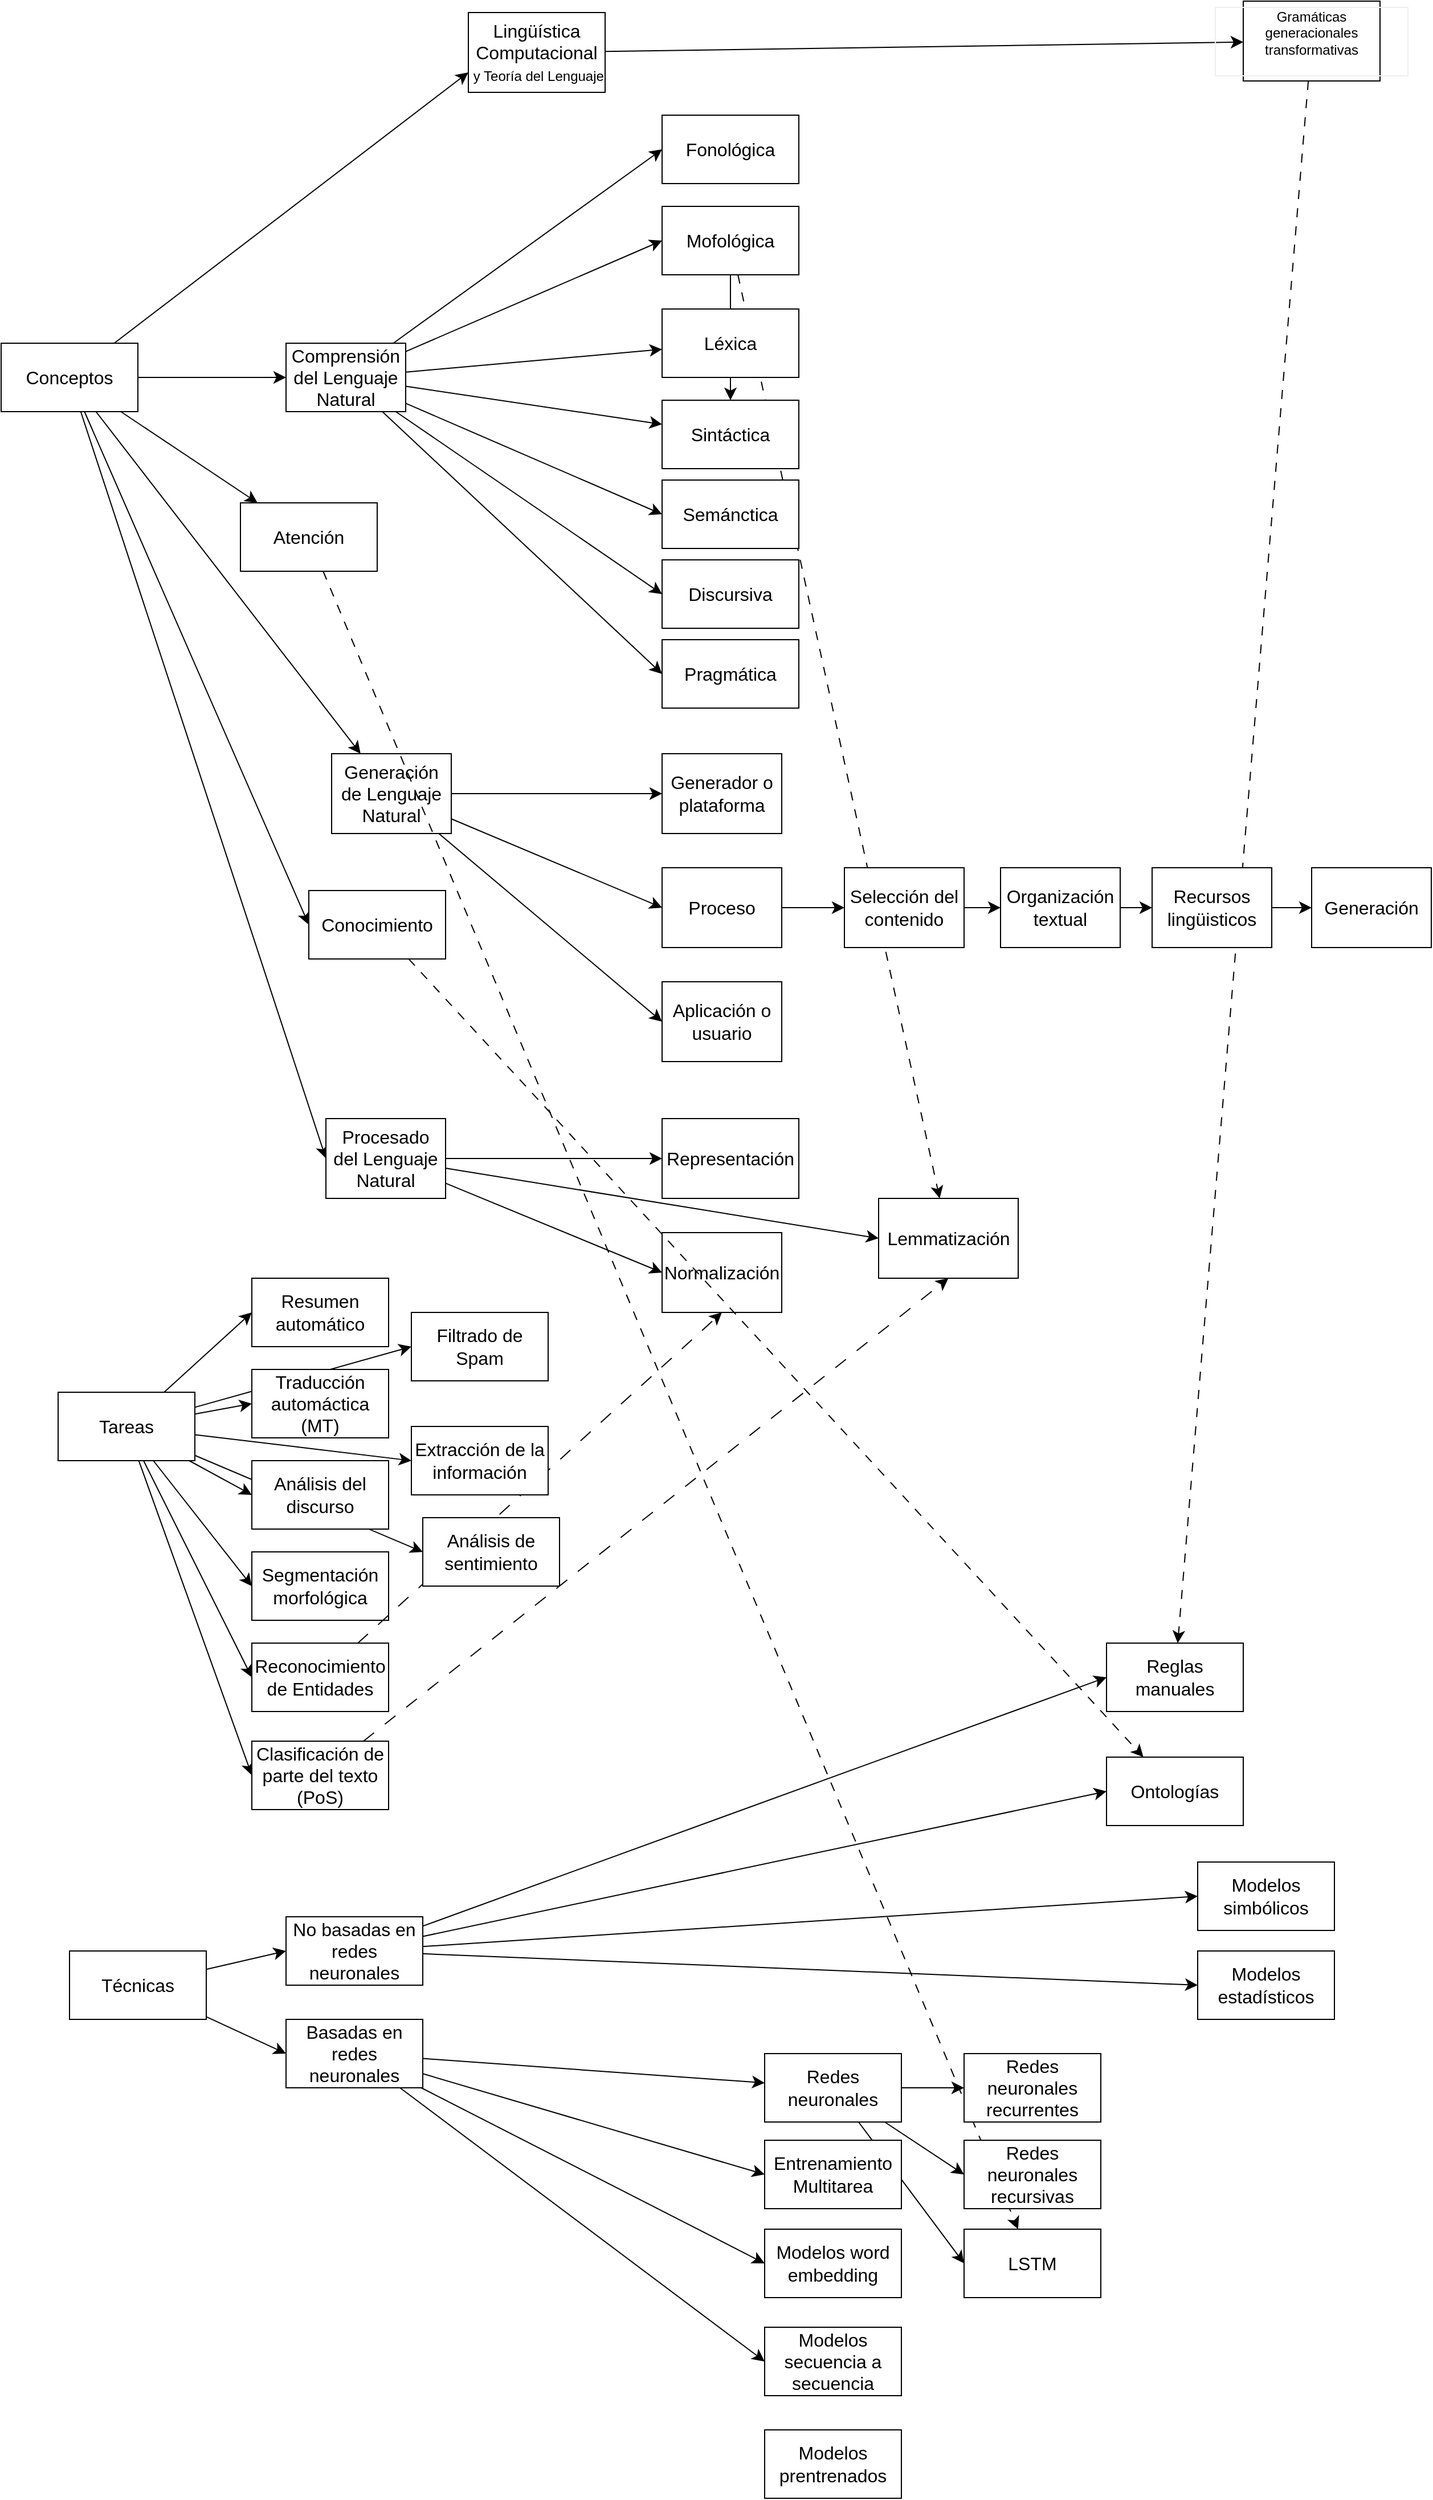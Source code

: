 <mxfile version="22.1.5" type="github">
  <diagram name="Page-1" id="9c096ad6-e400-ecc8-3e38-643d2caac077">
    <mxGraphModel dx="3340" dy="2090" grid="1" gridSize="10" guides="1" tooltips="1" connect="1" arrows="1" fold="1" page="1" pageScale="1.5" pageWidth="1169" pageHeight="826" background="none" math="0" shadow="0">
      <root>
        <mxCell id="0" style=";html=1;" />
        <mxCell id="1" style=";html=1;" parent="0" />
        <mxCell id="elKcDjaM6ndcCfI4mq5Y-19" style="edgeStyle=none;curved=1;rounded=0;orthogonalLoop=1;jettySize=auto;html=1;entryX=0;entryY=0.75;entryDx=0;entryDy=0;fontSize=12;startSize=8;endSize=8;" edge="1" parent="1" source="elKcDjaM6ndcCfI4mq5Y-17" target="elKcDjaM6ndcCfI4mq5Y-18">
          <mxGeometry relative="1" as="geometry" />
        </mxCell>
        <mxCell id="elKcDjaM6ndcCfI4mq5Y-44" style="edgeStyle=none;curved=1;rounded=0;orthogonalLoop=1;jettySize=auto;html=1;fontSize=12;startSize=8;endSize=8;" edge="1" parent="1" source="elKcDjaM6ndcCfI4mq5Y-17" target="elKcDjaM6ndcCfI4mq5Y-28">
          <mxGeometry relative="1" as="geometry" />
        </mxCell>
        <mxCell id="elKcDjaM6ndcCfI4mq5Y-46" style="edgeStyle=none;curved=1;rounded=0;orthogonalLoop=1;jettySize=auto;html=1;fontSize=12;startSize=8;endSize=8;" edge="1" parent="1" source="elKcDjaM6ndcCfI4mq5Y-17" target="elKcDjaM6ndcCfI4mq5Y-45">
          <mxGeometry relative="1" as="geometry" />
        </mxCell>
        <mxCell id="elKcDjaM6ndcCfI4mq5Y-64" style="edgeStyle=none;curved=1;rounded=0;orthogonalLoop=1;jettySize=auto;html=1;entryX=0;entryY=0.5;entryDx=0;entryDy=0;fontSize=12;startSize=8;endSize=8;" edge="1" parent="1" source="elKcDjaM6ndcCfI4mq5Y-17" target="elKcDjaM6ndcCfI4mq5Y-61">
          <mxGeometry relative="1" as="geometry" />
        </mxCell>
        <mxCell id="elKcDjaM6ndcCfI4mq5Y-116" style="edgeStyle=none;curved=1;rounded=0;orthogonalLoop=1;jettySize=auto;html=1;fontSize=12;startSize=8;endSize=8;" edge="1" parent="1" source="elKcDjaM6ndcCfI4mq5Y-17" target="elKcDjaM6ndcCfI4mq5Y-96">
          <mxGeometry relative="1" as="geometry" />
        </mxCell>
        <mxCell id="elKcDjaM6ndcCfI4mq5Y-118" style="edgeStyle=none;curved=1;rounded=0;orthogonalLoop=1;jettySize=auto;html=1;entryX=0;entryY=0.5;entryDx=0;entryDy=0;fontSize=12;startSize=8;endSize=8;" edge="1" parent="1" source="elKcDjaM6ndcCfI4mq5Y-17" target="elKcDjaM6ndcCfI4mq5Y-97">
          <mxGeometry relative="1" as="geometry" />
        </mxCell>
        <mxCell id="elKcDjaM6ndcCfI4mq5Y-17" value="Conceptos" style="rounded=0;whiteSpace=wrap;html=1;fontSize=16;" vertex="1" parent="1">
          <mxGeometry x="10" y="440" width="120" height="60" as="geometry" />
        </mxCell>
        <mxCell id="elKcDjaM6ndcCfI4mq5Y-43" style="edgeStyle=none;curved=1;rounded=0;orthogonalLoop=1;jettySize=auto;html=1;fontSize=12;startSize=8;endSize=8;" edge="1" parent="1" source="elKcDjaM6ndcCfI4mq5Y-18" target="elKcDjaM6ndcCfI4mq5Y-20">
          <mxGeometry relative="1" as="geometry" />
        </mxCell>
        <mxCell id="elKcDjaM6ndcCfI4mq5Y-18" value="Lingüística Computacional&lt;br style=&quot;border-color: var(--border-color); font-size: 12px;&quot;&gt;&lt;span style=&quot;font-size: 12px;&quot;&gt;&amp;nbsp;y Teoría del Lenguaje&lt;/span&gt;" style="rounded=0;whiteSpace=wrap;html=1;fontSize=16;" vertex="1" parent="1">
          <mxGeometry x="420" y="150" width="120" height="70" as="geometry" />
        </mxCell>
        <mxCell id="elKcDjaM6ndcCfI4mq5Y-127" style="edgeStyle=none;curved=1;rounded=0;orthogonalLoop=1;jettySize=auto;html=1;fontSize=12;startSize=8;endSize=8;dashed=1;dashPattern=8 8;" edge="1" parent="1" source="elKcDjaM6ndcCfI4mq5Y-20" target="elKcDjaM6ndcCfI4mq5Y-102">
          <mxGeometry relative="1" as="geometry" />
        </mxCell>
        <mxCell id="elKcDjaM6ndcCfI4mq5Y-20" value="&lt;table style=&quot;border-color: var(--border-color); font-size: 12px; width: 170.363px; height: 60px; border-collapse: collapse;&quot; border=&quot;1&quot; width=&quot;100%&quot;&gt;&lt;tbody style=&quot;border-color: var(--border-color);&quot;&gt;&lt;tr style=&quot;border-color: var(--border-color);&quot;&gt;&lt;td style=&quot;border-color: var(--border-color);&quot; colspan=&quot;2&quot; align=&quot;center&quot;&gt;Gramáticas&lt;br style=&quot;border-color: var(--border-color);&quot;&gt;generacionales &lt;br&gt;transformativas&lt;br style=&quot;border-color: var(--border-color);&quot;&gt;&lt;br style=&quot;border-color: var(--border-color);&quot;&gt;&lt;/td&gt;&lt;/tr&gt;&lt;/tbody&gt;&lt;/table&gt;" style="rounded=0;html=1;fontSize=16;whiteSpace=wrap;" vertex="1" parent="1">
          <mxGeometry x="1100" y="140" width="120" height="70" as="geometry" />
        </mxCell>
        <mxCell id="elKcDjaM6ndcCfI4mq5Y-21" value="Fonológica" style="rounded=0;whiteSpace=wrap;html=1;fontSize=16;" vertex="1" parent="1">
          <mxGeometry x="590" y="240" width="120" height="60" as="geometry" />
        </mxCell>
        <mxCell id="elKcDjaM6ndcCfI4mq5Y-108" value="" style="edgeStyle=none;curved=1;rounded=0;orthogonalLoop=1;jettySize=auto;html=1;fontSize=12;startSize=8;endSize=8;" edge="1" parent="1" source="elKcDjaM6ndcCfI4mq5Y-22" target="elKcDjaM6ndcCfI4mq5Y-24">
          <mxGeometry relative="1" as="geometry" />
        </mxCell>
        <mxCell id="elKcDjaM6ndcCfI4mq5Y-109" style="edgeStyle=none;curved=1;rounded=0;orthogonalLoop=1;jettySize=auto;html=1;fontSize=12;startSize=8;endSize=8;dashed=1;dashPattern=8 8;" edge="1" parent="1" source="elKcDjaM6ndcCfI4mq5Y-22" target="elKcDjaM6ndcCfI4mq5Y-77">
          <mxGeometry relative="1" as="geometry" />
        </mxCell>
        <mxCell id="elKcDjaM6ndcCfI4mq5Y-22" value="Mofológica" style="rounded=0;whiteSpace=wrap;html=1;fontSize=16;" vertex="1" parent="1">
          <mxGeometry x="590" y="320" width="120" height="60" as="geometry" />
        </mxCell>
        <mxCell id="elKcDjaM6ndcCfI4mq5Y-23" value="Léxica" style="rounded=0;whiteSpace=wrap;html=1;fontSize=16;" vertex="1" parent="1">
          <mxGeometry x="590" y="410" width="120" height="60" as="geometry" />
        </mxCell>
        <mxCell id="elKcDjaM6ndcCfI4mq5Y-24" value="Sintáctica" style="rounded=0;whiteSpace=wrap;html=1;fontSize=16;" vertex="1" parent="1">
          <mxGeometry x="590" y="490" width="120" height="60" as="geometry" />
        </mxCell>
        <mxCell id="elKcDjaM6ndcCfI4mq5Y-25" value="Semánctica" style="rounded=0;whiteSpace=wrap;html=1;fontSize=16;" vertex="1" parent="1">
          <mxGeometry x="590" y="560" width="120" height="60" as="geometry" />
        </mxCell>
        <mxCell id="elKcDjaM6ndcCfI4mq5Y-26" value="Pragmática" style="rounded=0;whiteSpace=wrap;html=1;fontSize=16;" vertex="1" parent="1">
          <mxGeometry x="590" y="700" width="120" height="60" as="geometry" />
        </mxCell>
        <mxCell id="elKcDjaM6ndcCfI4mq5Y-27" value="Discursiva" style="rounded=0;whiteSpace=wrap;html=1;fontSize=16;" vertex="1" parent="1">
          <mxGeometry x="590" y="630" width="120" height="60" as="geometry" />
        </mxCell>
        <mxCell id="elKcDjaM6ndcCfI4mq5Y-32" style="edgeStyle=none;curved=1;rounded=0;orthogonalLoop=1;jettySize=auto;html=1;fontSize=12;startSize=8;endSize=8;" edge="1" parent="1" source="elKcDjaM6ndcCfI4mq5Y-28" target="elKcDjaM6ndcCfI4mq5Y-24">
          <mxGeometry relative="1" as="geometry" />
        </mxCell>
        <mxCell id="elKcDjaM6ndcCfI4mq5Y-37" style="edgeStyle=none;curved=1;rounded=0;orthogonalLoop=1;jettySize=auto;html=1;fontSize=12;startSize=8;endSize=8;" edge="1" parent="1" source="elKcDjaM6ndcCfI4mq5Y-28" target="elKcDjaM6ndcCfI4mq5Y-23">
          <mxGeometry relative="1" as="geometry" />
        </mxCell>
        <mxCell id="elKcDjaM6ndcCfI4mq5Y-38" style="edgeStyle=none;curved=1;rounded=0;orthogonalLoop=1;jettySize=auto;html=1;entryX=0;entryY=0.5;entryDx=0;entryDy=0;fontSize=12;startSize=8;endSize=8;" edge="1" parent="1" source="elKcDjaM6ndcCfI4mq5Y-28" target="elKcDjaM6ndcCfI4mq5Y-22">
          <mxGeometry relative="1" as="geometry" />
        </mxCell>
        <mxCell id="elKcDjaM6ndcCfI4mq5Y-39" style="edgeStyle=none;curved=1;rounded=0;orthogonalLoop=1;jettySize=auto;html=1;entryX=0;entryY=0.5;entryDx=0;entryDy=0;fontSize=12;startSize=8;endSize=8;" edge="1" parent="1" source="elKcDjaM6ndcCfI4mq5Y-28" target="elKcDjaM6ndcCfI4mq5Y-21">
          <mxGeometry relative="1" as="geometry" />
        </mxCell>
        <mxCell id="elKcDjaM6ndcCfI4mq5Y-40" style="edgeStyle=none;curved=1;rounded=0;orthogonalLoop=1;jettySize=auto;html=1;entryX=0;entryY=0.5;entryDx=0;entryDy=0;fontSize=12;startSize=8;endSize=8;" edge="1" parent="1" source="elKcDjaM6ndcCfI4mq5Y-28" target="elKcDjaM6ndcCfI4mq5Y-25">
          <mxGeometry relative="1" as="geometry" />
        </mxCell>
        <mxCell id="elKcDjaM6ndcCfI4mq5Y-41" style="edgeStyle=none;curved=1;rounded=0;orthogonalLoop=1;jettySize=auto;html=1;entryX=0;entryY=0.5;entryDx=0;entryDy=0;fontSize=12;startSize=8;endSize=8;" edge="1" parent="1" source="elKcDjaM6ndcCfI4mq5Y-28" target="elKcDjaM6ndcCfI4mq5Y-27">
          <mxGeometry relative="1" as="geometry" />
        </mxCell>
        <mxCell id="elKcDjaM6ndcCfI4mq5Y-42" style="edgeStyle=none;curved=1;rounded=0;orthogonalLoop=1;jettySize=auto;html=1;entryX=0;entryY=0.5;entryDx=0;entryDy=0;fontSize=12;startSize=8;endSize=8;" edge="1" parent="1" source="elKcDjaM6ndcCfI4mq5Y-28" target="elKcDjaM6ndcCfI4mq5Y-26">
          <mxGeometry relative="1" as="geometry" />
        </mxCell>
        <mxCell id="elKcDjaM6ndcCfI4mq5Y-28" value="Comprensión del Lenguaje Natural" style="rounded=0;whiteSpace=wrap;html=1;fontSize=16;" vertex="1" parent="1">
          <mxGeometry x="260" y="440" width="105" height="60" as="geometry" />
        </mxCell>
        <mxCell id="elKcDjaM6ndcCfI4mq5Y-48" style="edgeStyle=none;curved=1;rounded=0;orthogonalLoop=1;jettySize=auto;html=1;entryX=0;entryY=0.5;entryDx=0;entryDy=0;fontSize=12;startSize=8;endSize=8;" edge="1" parent="1" source="elKcDjaM6ndcCfI4mq5Y-45" target="elKcDjaM6ndcCfI4mq5Y-47">
          <mxGeometry relative="1" as="geometry" />
        </mxCell>
        <mxCell id="elKcDjaM6ndcCfI4mq5Y-50" style="edgeStyle=none;curved=1;rounded=0;orthogonalLoop=1;jettySize=auto;html=1;entryX=0;entryY=0.5;entryDx=0;entryDy=0;fontSize=12;startSize=8;endSize=8;" edge="1" parent="1" source="elKcDjaM6ndcCfI4mq5Y-45" target="elKcDjaM6ndcCfI4mq5Y-49">
          <mxGeometry relative="1" as="geometry" />
        </mxCell>
        <mxCell id="elKcDjaM6ndcCfI4mq5Y-60" style="edgeStyle=none;curved=1;rounded=0;orthogonalLoop=1;jettySize=auto;html=1;entryX=0;entryY=0.5;entryDx=0;entryDy=0;fontSize=12;startSize=8;endSize=8;" edge="1" parent="1" source="elKcDjaM6ndcCfI4mq5Y-45" target="elKcDjaM6ndcCfI4mq5Y-59">
          <mxGeometry relative="1" as="geometry" />
        </mxCell>
        <mxCell id="elKcDjaM6ndcCfI4mq5Y-45" value="Generación de Lenguaje Natural" style="rounded=0;whiteSpace=wrap;html=1;fontSize=16;" vertex="1" parent="1">
          <mxGeometry x="300" y="800" width="105" height="70" as="geometry" />
        </mxCell>
        <mxCell id="elKcDjaM6ndcCfI4mq5Y-47" value="Generador o plataforma" style="rounded=0;whiteSpace=wrap;html=1;fontSize=16;" vertex="1" parent="1">
          <mxGeometry x="590" y="800" width="105" height="70" as="geometry" />
        </mxCell>
        <mxCell id="elKcDjaM6ndcCfI4mq5Y-55" style="edgeStyle=none;curved=1;rounded=0;orthogonalLoop=1;jettySize=auto;html=1;entryX=0;entryY=0.5;entryDx=0;entryDy=0;fontSize=12;startSize=8;endSize=8;" edge="1" parent="1" source="elKcDjaM6ndcCfI4mq5Y-49" target="elKcDjaM6ndcCfI4mq5Y-51">
          <mxGeometry relative="1" as="geometry" />
        </mxCell>
        <mxCell id="elKcDjaM6ndcCfI4mq5Y-49" value="Proceso" style="rounded=0;whiteSpace=wrap;html=1;fontSize=16;" vertex="1" parent="1">
          <mxGeometry x="590" y="900" width="105" height="70" as="geometry" />
        </mxCell>
        <mxCell id="elKcDjaM6ndcCfI4mq5Y-56" style="edgeStyle=none;curved=1;rounded=0;orthogonalLoop=1;jettySize=auto;html=1;fontSize=12;startSize=8;endSize=8;" edge="1" parent="1" source="elKcDjaM6ndcCfI4mq5Y-51" target="elKcDjaM6ndcCfI4mq5Y-52">
          <mxGeometry relative="1" as="geometry" />
        </mxCell>
        <mxCell id="elKcDjaM6ndcCfI4mq5Y-51" value="Selección del contenido&lt;br&gt;" style="rounded=0;whiteSpace=wrap;html=1;fontSize=16;" vertex="1" parent="1">
          <mxGeometry x="750" y="900" width="105" height="70" as="geometry" />
        </mxCell>
        <mxCell id="elKcDjaM6ndcCfI4mq5Y-57" style="edgeStyle=none;curved=1;rounded=0;orthogonalLoop=1;jettySize=auto;html=1;fontSize=12;startSize=8;endSize=8;" edge="1" parent="1" source="elKcDjaM6ndcCfI4mq5Y-52" target="elKcDjaM6ndcCfI4mq5Y-53">
          <mxGeometry relative="1" as="geometry" />
        </mxCell>
        <mxCell id="elKcDjaM6ndcCfI4mq5Y-52" value="Organización textual" style="rounded=0;whiteSpace=wrap;html=1;fontSize=16;" vertex="1" parent="1">
          <mxGeometry x="887" y="900" width="105" height="70" as="geometry" />
        </mxCell>
        <mxCell id="elKcDjaM6ndcCfI4mq5Y-58" style="edgeStyle=none;curved=1;rounded=0;orthogonalLoop=1;jettySize=auto;html=1;fontSize=12;startSize=8;endSize=8;" edge="1" parent="1" source="elKcDjaM6ndcCfI4mq5Y-53" target="elKcDjaM6ndcCfI4mq5Y-54">
          <mxGeometry relative="1" as="geometry" />
        </mxCell>
        <mxCell id="elKcDjaM6ndcCfI4mq5Y-53" value="Recursos lingüisticos" style="rounded=0;whiteSpace=wrap;html=1;fontSize=16;" vertex="1" parent="1">
          <mxGeometry x="1020" y="900" width="105" height="70" as="geometry" />
        </mxCell>
        <mxCell id="elKcDjaM6ndcCfI4mq5Y-54" value="Generación&lt;br&gt;" style="rounded=0;whiteSpace=wrap;html=1;fontSize=16;" vertex="1" parent="1">
          <mxGeometry x="1160" y="900" width="105" height="70" as="geometry" />
        </mxCell>
        <mxCell id="elKcDjaM6ndcCfI4mq5Y-59" value="Aplicación o usuario" style="rounded=0;whiteSpace=wrap;html=1;fontSize=16;" vertex="1" parent="1">
          <mxGeometry x="590" y="1000" width="105" height="70" as="geometry" />
        </mxCell>
        <mxCell id="elKcDjaM6ndcCfI4mq5Y-63" style="edgeStyle=none;curved=1;rounded=0;orthogonalLoop=1;jettySize=auto;html=1;fontSize=12;startSize=8;endSize=8;" edge="1" parent="1" source="elKcDjaM6ndcCfI4mq5Y-61" target="elKcDjaM6ndcCfI4mq5Y-62">
          <mxGeometry relative="1" as="geometry" />
        </mxCell>
        <mxCell id="elKcDjaM6ndcCfI4mq5Y-78" style="edgeStyle=none;curved=1;rounded=0;orthogonalLoop=1;jettySize=auto;html=1;entryX=0;entryY=0.5;entryDx=0;entryDy=0;fontSize=12;startSize=8;endSize=8;" edge="1" parent="1" source="elKcDjaM6ndcCfI4mq5Y-61" target="elKcDjaM6ndcCfI4mq5Y-76">
          <mxGeometry relative="1" as="geometry" />
        </mxCell>
        <mxCell id="elKcDjaM6ndcCfI4mq5Y-79" style="edgeStyle=none;curved=1;rounded=0;orthogonalLoop=1;jettySize=auto;html=1;entryX=0;entryY=0.5;entryDx=0;entryDy=0;fontSize=12;startSize=8;endSize=8;" edge="1" parent="1" source="elKcDjaM6ndcCfI4mq5Y-61" target="elKcDjaM6ndcCfI4mq5Y-77">
          <mxGeometry relative="1" as="geometry" />
        </mxCell>
        <mxCell id="elKcDjaM6ndcCfI4mq5Y-61" value="Procesado&lt;br&gt;del Lenguaje Natural" style="rounded=0;whiteSpace=wrap;html=1;fontSize=16;" vertex="1" parent="1">
          <mxGeometry x="295" y="1120" width="105" height="70" as="geometry" />
        </mxCell>
        <mxCell id="elKcDjaM6ndcCfI4mq5Y-62" value="Representación&lt;br&gt;" style="rounded=0;whiteSpace=wrap;html=1;fontSize=16;" vertex="1" parent="1">
          <mxGeometry x="590" y="1120" width="120" height="70" as="geometry" />
        </mxCell>
        <mxCell id="elKcDjaM6ndcCfI4mq5Y-71" style="edgeStyle=none;curved=1;rounded=0;orthogonalLoop=1;jettySize=auto;html=1;entryX=0;entryY=0.5;entryDx=0;entryDy=0;fontSize=12;startSize=8;endSize=8;" edge="1" parent="1" source="elKcDjaM6ndcCfI4mq5Y-65" target="elKcDjaM6ndcCfI4mq5Y-66">
          <mxGeometry relative="1" as="geometry" />
        </mxCell>
        <mxCell id="elKcDjaM6ndcCfI4mq5Y-72" style="edgeStyle=none;curved=1;rounded=0;orthogonalLoop=1;jettySize=auto;html=1;entryX=0;entryY=0.5;entryDx=0;entryDy=0;fontSize=12;startSize=8;endSize=8;" edge="1" parent="1" source="elKcDjaM6ndcCfI4mq5Y-65" target="elKcDjaM6ndcCfI4mq5Y-68">
          <mxGeometry relative="1" as="geometry" />
        </mxCell>
        <mxCell id="elKcDjaM6ndcCfI4mq5Y-73" style="edgeStyle=none;curved=1;rounded=0;orthogonalLoop=1;jettySize=auto;html=1;entryX=0;entryY=0.5;entryDx=0;entryDy=0;fontSize=12;startSize=8;endSize=8;" edge="1" parent="1" source="elKcDjaM6ndcCfI4mq5Y-65" target="elKcDjaM6ndcCfI4mq5Y-69">
          <mxGeometry relative="1" as="geometry" />
        </mxCell>
        <mxCell id="elKcDjaM6ndcCfI4mq5Y-74" style="edgeStyle=none;curved=1;rounded=0;orthogonalLoop=1;jettySize=auto;html=1;entryX=0;entryY=0.5;entryDx=0;entryDy=0;fontSize=12;startSize=8;endSize=8;" edge="1" parent="1" source="elKcDjaM6ndcCfI4mq5Y-65" target="elKcDjaM6ndcCfI4mq5Y-67">
          <mxGeometry relative="1" as="geometry" />
        </mxCell>
        <mxCell id="elKcDjaM6ndcCfI4mq5Y-75" style="edgeStyle=none;curved=1;rounded=0;orthogonalLoop=1;jettySize=auto;html=1;entryX=0;entryY=0.5;entryDx=0;entryDy=0;fontSize=12;startSize=8;endSize=8;" edge="1" parent="1" source="elKcDjaM6ndcCfI4mq5Y-65" target="elKcDjaM6ndcCfI4mq5Y-70">
          <mxGeometry relative="1" as="geometry" />
        </mxCell>
        <mxCell id="elKcDjaM6ndcCfI4mq5Y-81" style="edgeStyle=none;curved=1;rounded=0;orthogonalLoop=1;jettySize=auto;html=1;entryX=0;entryY=0.5;entryDx=0;entryDy=0;fontSize=12;startSize=8;endSize=8;" edge="1" parent="1" source="elKcDjaM6ndcCfI4mq5Y-65" target="elKcDjaM6ndcCfI4mq5Y-80">
          <mxGeometry relative="1" as="geometry" />
        </mxCell>
        <mxCell id="elKcDjaM6ndcCfI4mq5Y-100" style="edgeStyle=none;curved=1;rounded=0;orthogonalLoop=1;jettySize=auto;html=1;entryX=0;entryY=0.5;entryDx=0;entryDy=0;fontSize=12;startSize=8;endSize=8;" edge="1" parent="1" source="elKcDjaM6ndcCfI4mq5Y-65" target="elKcDjaM6ndcCfI4mq5Y-98">
          <mxGeometry relative="1" as="geometry" />
        </mxCell>
        <mxCell id="elKcDjaM6ndcCfI4mq5Y-101" style="edgeStyle=none;curved=1;rounded=0;orthogonalLoop=1;jettySize=auto;html=1;entryX=0;entryY=0.5;entryDx=0;entryDy=0;fontSize=12;startSize=8;endSize=8;" edge="1" parent="1" source="elKcDjaM6ndcCfI4mq5Y-65" target="elKcDjaM6ndcCfI4mq5Y-99">
          <mxGeometry relative="1" as="geometry" />
        </mxCell>
        <mxCell id="elKcDjaM6ndcCfI4mq5Y-105" style="edgeStyle=none;curved=1;rounded=0;orthogonalLoop=1;jettySize=auto;html=1;entryX=0;entryY=0.5;entryDx=0;entryDy=0;fontSize=12;startSize=8;endSize=8;" edge="1" parent="1" source="elKcDjaM6ndcCfI4mq5Y-65" target="elKcDjaM6ndcCfI4mq5Y-104">
          <mxGeometry relative="1" as="geometry" />
        </mxCell>
        <mxCell id="elKcDjaM6ndcCfI4mq5Y-65" value="Tareas&lt;br&gt;" style="rounded=0;whiteSpace=wrap;html=1;fontSize=16;" vertex="1" parent="1">
          <mxGeometry x="60" y="1360" width="120" height="60" as="geometry" />
        </mxCell>
        <mxCell id="elKcDjaM6ndcCfI4mq5Y-66" value="Resumen automático" style="rounded=0;whiteSpace=wrap;html=1;fontSize=16;" vertex="1" parent="1">
          <mxGeometry x="230" y="1260" width="120" height="60" as="geometry" />
        </mxCell>
        <mxCell id="elKcDjaM6ndcCfI4mq5Y-67" value="Segmentación morfológica" style="rounded=0;whiteSpace=wrap;html=1;fontSize=16;" vertex="1" parent="1">
          <mxGeometry x="230" y="1500" width="120" height="60" as="geometry" />
        </mxCell>
        <mxCell id="elKcDjaM6ndcCfI4mq5Y-68" value="Traducción automáctica (MT)" style="rounded=0;whiteSpace=wrap;html=1;fontSize=16;" vertex="1" parent="1">
          <mxGeometry x="230" y="1340" width="120" height="60" as="geometry" />
        </mxCell>
        <mxCell id="elKcDjaM6ndcCfI4mq5Y-69" value="Análisis del discurso" style="rounded=0;whiteSpace=wrap;html=1;fontSize=16;" vertex="1" parent="1">
          <mxGeometry x="230" y="1420" width="120" height="60" as="geometry" />
        </mxCell>
        <mxCell id="elKcDjaM6ndcCfI4mq5Y-107" style="edgeStyle=none;curved=1;rounded=0;orthogonalLoop=1;jettySize=auto;html=1;entryX=0.5;entryY=1;entryDx=0;entryDy=0;fontSize=12;startSize=8;endSize=8;dashed=1;dashPattern=12 12;" edge="1" parent="1" source="elKcDjaM6ndcCfI4mq5Y-70" target="elKcDjaM6ndcCfI4mq5Y-76">
          <mxGeometry relative="1" as="geometry" />
        </mxCell>
        <mxCell id="elKcDjaM6ndcCfI4mq5Y-70" value="Reconocimiento de Entidades" style="rounded=0;whiteSpace=wrap;html=1;fontSize=16;" vertex="1" parent="1">
          <mxGeometry x="230" y="1580" width="120" height="60" as="geometry" />
        </mxCell>
        <mxCell id="elKcDjaM6ndcCfI4mq5Y-76" value="Normalización " style="rounded=0;whiteSpace=wrap;html=1;fontSize=16;" vertex="1" parent="1">
          <mxGeometry x="590" y="1220" width="105" height="70" as="geometry" />
        </mxCell>
        <mxCell id="elKcDjaM6ndcCfI4mq5Y-77" value="Lemmatización" style="rounded=0;whiteSpace=wrap;html=1;fontSize=16;" vertex="1" parent="1">
          <mxGeometry x="780" y="1190" width="122.5" height="70" as="geometry" />
        </mxCell>
        <mxCell id="elKcDjaM6ndcCfI4mq5Y-106" style="edgeStyle=none;curved=1;rounded=0;orthogonalLoop=1;jettySize=auto;html=1;entryX=0.5;entryY=1;entryDx=0;entryDy=0;fontSize=12;startSize=8;endSize=8;dashed=1;dashPattern=12 12;" edge="1" parent="1" source="elKcDjaM6ndcCfI4mq5Y-80" target="elKcDjaM6ndcCfI4mq5Y-77">
          <mxGeometry relative="1" as="geometry" />
        </mxCell>
        <mxCell id="elKcDjaM6ndcCfI4mq5Y-80" value="Clasificación de parte del texto (PoS)" style="rounded=0;whiteSpace=wrap;html=1;fontSize=16;" vertex="1" parent="1">
          <mxGeometry x="230" y="1666" width="120" height="60" as="geometry" />
        </mxCell>
        <mxCell id="elKcDjaM6ndcCfI4mq5Y-85" style="edgeStyle=none;curved=1;rounded=0;orthogonalLoop=1;jettySize=auto;html=1;fontSize=12;startSize=8;endSize=8;entryX=0;entryY=0.5;entryDx=0;entryDy=0;" edge="1" parent="1" source="elKcDjaM6ndcCfI4mq5Y-82" target="elKcDjaM6ndcCfI4mq5Y-83">
          <mxGeometry relative="1" as="geometry" />
        </mxCell>
        <mxCell id="elKcDjaM6ndcCfI4mq5Y-86" style="edgeStyle=none;curved=1;rounded=0;orthogonalLoop=1;jettySize=auto;html=1;entryX=0;entryY=0.5;entryDx=0;entryDy=0;fontSize=12;startSize=8;endSize=8;" edge="1" parent="1" source="elKcDjaM6ndcCfI4mq5Y-82" target="elKcDjaM6ndcCfI4mq5Y-84">
          <mxGeometry relative="1" as="geometry" />
        </mxCell>
        <mxCell id="elKcDjaM6ndcCfI4mq5Y-82" value="Técnicas&lt;br&gt;" style="rounded=0;whiteSpace=wrap;html=1;fontSize=16;" vertex="1" parent="1">
          <mxGeometry x="70" y="1850" width="120" height="60" as="geometry" />
        </mxCell>
        <mxCell id="elKcDjaM6ndcCfI4mq5Y-90" style="edgeStyle=none;curved=1;rounded=0;orthogonalLoop=1;jettySize=auto;html=1;entryX=0;entryY=0.5;entryDx=0;entryDy=0;fontSize=12;startSize=8;endSize=8;" edge="1" parent="1" source="elKcDjaM6ndcCfI4mq5Y-83" target="elKcDjaM6ndcCfI4mq5Y-87">
          <mxGeometry relative="1" as="geometry" />
        </mxCell>
        <mxCell id="elKcDjaM6ndcCfI4mq5Y-91" style="edgeStyle=none;curved=1;rounded=0;orthogonalLoop=1;jettySize=auto;html=1;entryX=0;entryY=0.5;entryDx=0;entryDy=0;fontSize=12;startSize=8;endSize=8;" edge="1" parent="1" source="elKcDjaM6ndcCfI4mq5Y-83" target="elKcDjaM6ndcCfI4mq5Y-88">
          <mxGeometry relative="1" as="geometry" />
        </mxCell>
        <mxCell id="elKcDjaM6ndcCfI4mq5Y-92" style="edgeStyle=none;curved=1;rounded=0;orthogonalLoop=1;jettySize=auto;html=1;entryX=0;entryY=0.5;entryDx=0;entryDy=0;fontSize=12;startSize=8;endSize=8;" edge="1" parent="1" source="elKcDjaM6ndcCfI4mq5Y-83" target="elKcDjaM6ndcCfI4mq5Y-89">
          <mxGeometry relative="1" as="geometry" />
        </mxCell>
        <mxCell id="elKcDjaM6ndcCfI4mq5Y-103" style="edgeStyle=none;curved=1;rounded=0;orthogonalLoop=1;jettySize=auto;html=1;entryX=0;entryY=0.5;entryDx=0;entryDy=0;fontSize=12;startSize=8;endSize=8;" edge="1" parent="1" source="elKcDjaM6ndcCfI4mq5Y-83" target="elKcDjaM6ndcCfI4mq5Y-102">
          <mxGeometry relative="1" as="geometry" />
        </mxCell>
        <mxCell id="elKcDjaM6ndcCfI4mq5Y-83" value="No basadas en redes neuronales" style="rounded=0;whiteSpace=wrap;html=1;fontSize=16;" vertex="1" parent="1">
          <mxGeometry x="260" y="1820" width="120" height="60" as="geometry" />
        </mxCell>
        <mxCell id="elKcDjaM6ndcCfI4mq5Y-110" style="edgeStyle=none;curved=1;rounded=0;orthogonalLoop=1;jettySize=auto;html=1;fontSize=12;startSize=8;endSize=8;" edge="1" parent="1" source="elKcDjaM6ndcCfI4mq5Y-84" target="elKcDjaM6ndcCfI4mq5Y-93">
          <mxGeometry relative="1" as="geometry" />
        </mxCell>
        <mxCell id="elKcDjaM6ndcCfI4mq5Y-111" style="edgeStyle=none;curved=1;rounded=0;orthogonalLoop=1;jettySize=auto;html=1;entryX=0;entryY=0.5;entryDx=0;entryDy=0;fontSize=12;startSize=8;endSize=8;" edge="1" parent="1" source="elKcDjaM6ndcCfI4mq5Y-84" target="elKcDjaM6ndcCfI4mq5Y-94">
          <mxGeometry relative="1" as="geometry" />
        </mxCell>
        <mxCell id="elKcDjaM6ndcCfI4mq5Y-112" style="edgeStyle=none;curved=1;rounded=0;orthogonalLoop=1;jettySize=auto;html=1;entryX=0;entryY=0.5;entryDx=0;entryDy=0;fontSize=12;startSize=8;endSize=8;" edge="1" parent="1" source="elKcDjaM6ndcCfI4mq5Y-84" target="elKcDjaM6ndcCfI4mq5Y-95">
          <mxGeometry relative="1" as="geometry" />
        </mxCell>
        <mxCell id="elKcDjaM6ndcCfI4mq5Y-124" style="edgeStyle=none;curved=1;rounded=0;orthogonalLoop=1;jettySize=auto;html=1;entryX=0;entryY=0.5;entryDx=0;entryDy=0;fontSize=12;startSize=8;endSize=8;" edge="1" parent="1" source="elKcDjaM6ndcCfI4mq5Y-84" target="elKcDjaM6ndcCfI4mq5Y-123">
          <mxGeometry relative="1" as="geometry" />
        </mxCell>
        <mxCell id="elKcDjaM6ndcCfI4mq5Y-84" value="Basadas en redes neuronales" style="rounded=0;whiteSpace=wrap;html=1;fontSize=16;" vertex="1" parent="1">
          <mxGeometry x="260" y="1910" width="120" height="60" as="geometry" />
        </mxCell>
        <mxCell id="elKcDjaM6ndcCfI4mq5Y-87" value="Ontologías" style="rounded=0;whiteSpace=wrap;html=1;fontSize=16;" vertex="1" parent="1">
          <mxGeometry x="980" y="1680" width="120" height="60" as="geometry" />
        </mxCell>
        <mxCell id="elKcDjaM6ndcCfI4mq5Y-88" value="Modelos simbólicos" style="rounded=0;whiteSpace=wrap;html=1;fontSize=16;" vertex="1" parent="1">
          <mxGeometry x="1060" y="1772" width="120" height="60" as="geometry" />
        </mxCell>
        <mxCell id="elKcDjaM6ndcCfI4mq5Y-89" value="Modelos estadísticos" style="rounded=0;whiteSpace=wrap;html=1;fontSize=16;" vertex="1" parent="1">
          <mxGeometry x="1060" y="1850" width="120" height="60" as="geometry" />
        </mxCell>
        <mxCell id="elKcDjaM6ndcCfI4mq5Y-120" style="edgeStyle=none;curved=1;rounded=0;orthogonalLoop=1;jettySize=auto;html=1;entryX=0;entryY=0.5;entryDx=0;entryDy=0;fontSize=12;startSize=8;endSize=8;" edge="1" parent="1" source="elKcDjaM6ndcCfI4mq5Y-93" target="elKcDjaM6ndcCfI4mq5Y-113">
          <mxGeometry relative="1" as="geometry" />
        </mxCell>
        <mxCell id="elKcDjaM6ndcCfI4mq5Y-121" style="edgeStyle=none;curved=1;rounded=0;orthogonalLoop=1;jettySize=auto;html=1;entryX=0;entryY=0.5;entryDx=0;entryDy=0;fontSize=12;startSize=8;endSize=8;" edge="1" parent="1" source="elKcDjaM6ndcCfI4mq5Y-93" target="elKcDjaM6ndcCfI4mq5Y-114">
          <mxGeometry relative="1" as="geometry" />
        </mxCell>
        <mxCell id="elKcDjaM6ndcCfI4mq5Y-122" style="edgeStyle=none;curved=1;rounded=0;orthogonalLoop=1;jettySize=auto;html=1;entryX=0;entryY=0.5;entryDx=0;entryDy=0;fontSize=12;startSize=8;endSize=8;" edge="1" parent="1" source="elKcDjaM6ndcCfI4mq5Y-93" target="elKcDjaM6ndcCfI4mq5Y-115">
          <mxGeometry relative="1" as="geometry" />
        </mxCell>
        <mxCell id="elKcDjaM6ndcCfI4mq5Y-93" value="Redes neuronales" style="rounded=0;whiteSpace=wrap;html=1;fontSize=16;" vertex="1" parent="1">
          <mxGeometry x="680" y="1940" width="120" height="60" as="geometry" />
        </mxCell>
        <mxCell id="elKcDjaM6ndcCfI4mq5Y-94" value="Entrenamiento Multitarea" style="rounded=0;whiteSpace=wrap;html=1;fontSize=16;" vertex="1" parent="1">
          <mxGeometry x="680" y="2016" width="120" height="60" as="geometry" />
        </mxCell>
        <mxCell id="elKcDjaM6ndcCfI4mq5Y-95" value="Modelos word embedding" style="rounded=0;whiteSpace=wrap;html=1;fontSize=16;" vertex="1" parent="1">
          <mxGeometry x="680" y="2094" width="120" height="60" as="geometry" />
        </mxCell>
        <mxCell id="elKcDjaM6ndcCfI4mq5Y-117" style="edgeStyle=none;curved=1;rounded=0;orthogonalLoop=1;jettySize=auto;html=1;fontSize=12;startSize=8;endSize=8;dashed=1;dashPattern=8 8;" edge="1" parent="1" source="elKcDjaM6ndcCfI4mq5Y-96" target="elKcDjaM6ndcCfI4mq5Y-115">
          <mxGeometry relative="1" as="geometry" />
        </mxCell>
        <mxCell id="elKcDjaM6ndcCfI4mq5Y-96" value="Atención" style="rounded=0;whiteSpace=wrap;html=1;fontSize=16;" vertex="1" parent="1">
          <mxGeometry x="220" y="580" width="120" height="60" as="geometry" />
        </mxCell>
        <mxCell id="elKcDjaM6ndcCfI4mq5Y-119" style="edgeStyle=none;curved=1;rounded=0;orthogonalLoop=1;jettySize=auto;html=1;fontSize=12;startSize=8;endSize=8;dashed=1;dashPattern=8 8;" edge="1" parent="1" source="elKcDjaM6ndcCfI4mq5Y-97" target="elKcDjaM6ndcCfI4mq5Y-87">
          <mxGeometry relative="1" as="geometry" />
        </mxCell>
        <mxCell id="elKcDjaM6ndcCfI4mq5Y-97" value="Conocimiento" style="rounded=0;whiteSpace=wrap;html=1;fontSize=16;" vertex="1" parent="1">
          <mxGeometry x="280" y="920" width="120" height="60" as="geometry" />
        </mxCell>
        <mxCell id="elKcDjaM6ndcCfI4mq5Y-98" value="Filtrado de Spam&lt;br&gt;" style="rounded=0;whiteSpace=wrap;html=1;fontSize=16;" vertex="1" parent="1">
          <mxGeometry x="370" y="1290" width="120" height="60" as="geometry" />
        </mxCell>
        <mxCell id="elKcDjaM6ndcCfI4mq5Y-99" value="Extracción de la información" style="rounded=0;whiteSpace=wrap;html=1;fontSize=16;" vertex="1" parent="1">
          <mxGeometry x="370" y="1390" width="120" height="60" as="geometry" />
        </mxCell>
        <mxCell id="elKcDjaM6ndcCfI4mq5Y-102" value="Reglas manuales" style="rounded=0;whiteSpace=wrap;html=1;fontSize=16;" vertex="1" parent="1">
          <mxGeometry x="980" y="1580" width="120" height="60" as="geometry" />
        </mxCell>
        <mxCell id="elKcDjaM6ndcCfI4mq5Y-104" value="Análisis de sentimiento" style="rounded=0;whiteSpace=wrap;html=1;fontSize=16;" vertex="1" parent="1">
          <mxGeometry x="380" y="1470" width="120" height="60" as="geometry" />
        </mxCell>
        <mxCell id="elKcDjaM6ndcCfI4mq5Y-113" value="Redes neuronales recurrentes&lt;br&gt;" style="rounded=0;whiteSpace=wrap;html=1;fontSize=16;" vertex="1" parent="1">
          <mxGeometry x="855" y="1940" width="120" height="60" as="geometry" />
        </mxCell>
        <mxCell id="elKcDjaM6ndcCfI4mq5Y-114" value="Redes neuronales recursivas" style="rounded=0;whiteSpace=wrap;html=1;fontSize=16;" vertex="1" parent="1">
          <mxGeometry x="855" y="2016" width="120" height="60" as="geometry" />
        </mxCell>
        <mxCell id="elKcDjaM6ndcCfI4mq5Y-115" value="LSTM" style="rounded=0;whiteSpace=wrap;html=1;fontSize=16;" vertex="1" parent="1">
          <mxGeometry x="855" y="2094" width="120" height="60" as="geometry" />
        </mxCell>
        <mxCell id="elKcDjaM6ndcCfI4mq5Y-123" value="Modelos secuencia a secuencia&lt;br&gt;" style="rounded=0;whiteSpace=wrap;html=1;fontSize=16;" vertex="1" parent="1">
          <mxGeometry x="680" y="2180" width="120" height="60" as="geometry" />
        </mxCell>
        <mxCell id="elKcDjaM6ndcCfI4mq5Y-126" value="Modelos prentrenados" style="rounded=0;whiteSpace=wrap;html=1;fontSize=16;" vertex="1" parent="1">
          <mxGeometry x="680" y="2270" width="120" height="60" as="geometry" />
        </mxCell>
      </root>
    </mxGraphModel>
  </diagram>
</mxfile>

